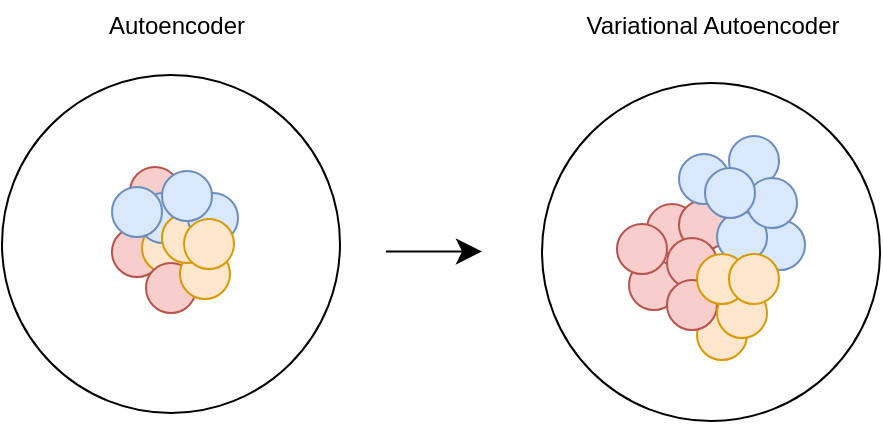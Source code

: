 <mxfile version="24.2.8" type="device">
  <diagram id="6z4z0dgeHVRzseD3TE6u" name="Página-1">
    <mxGraphModel dx="830" dy="439" grid="0" gridSize="10" guides="1" tooltips="1" connect="1" arrows="1" fold="1" page="1" pageScale="0.5" pageWidth="1169" pageHeight="827" math="0" shadow="0">
      <root>
        <mxCell id="0" />
        <mxCell id="1" parent="0" />
        <mxCell id="YlQFg7eeWTqVxp3_QZAZ-2" value="" style="ellipse;whiteSpace=wrap;html=1;aspect=fixed;rotation=0;" vertex="1" parent="1">
          <mxGeometry x="100" y="158.5" width="169" height="169" as="geometry" />
        </mxCell>
        <mxCell id="YlQFg7eeWTqVxp3_QZAZ-37" value="" style="edgeStyle=orthogonalEdgeStyle;rounded=0;orthogonalLoop=1;jettySize=auto;html=1;endSize=10;targetPerimeterSpacing=10;sourcePerimeterSpacing=11;jumpSize=6;startSize=14;" edge="1" parent="1">
          <mxGeometry relative="1" as="geometry">
            <mxPoint x="292" y="246.73" as="sourcePoint" />
            <mxPoint x="340" y="246.73" as="targetPoint" />
          </mxGeometry>
        </mxCell>
        <mxCell id="YlQFg7eeWTqVxp3_QZAZ-4" value="" style="ellipse;whiteSpace=wrap;html=1;aspect=fixed;fillColor=#f8cecc;strokeColor=#b85450;" vertex="1" parent="1">
          <mxGeometry x="168" y="220.5" width="25" height="25" as="geometry" />
        </mxCell>
        <mxCell id="YlQFg7eeWTqVxp3_QZAZ-5" value="" style="ellipse;whiteSpace=wrap;html=1;aspect=fixed;fillColor=#f8cecc;strokeColor=#b85450;" vertex="1" parent="1">
          <mxGeometry x="174" y="215.5" width="25" height="25" as="geometry" />
        </mxCell>
        <mxCell id="YlQFg7eeWTqVxp3_QZAZ-6" value="" style="ellipse;whiteSpace=wrap;html=1;aspect=fixed;fillColor=#f8cecc;strokeColor=#b85450;" vertex="1" parent="1">
          <mxGeometry x="166" y="220.5" width="25" height="25" as="geometry" />
        </mxCell>
        <mxCell id="YlQFg7eeWTqVxp3_QZAZ-7" value="" style="ellipse;whiteSpace=wrap;html=1;aspect=fixed;fillColor=#dae8fc;strokeColor=#6c8ebf;" vertex="1" parent="1">
          <mxGeometry x="170" y="225.5" width="25" height="25" as="geometry" />
        </mxCell>
        <mxCell id="YlQFg7eeWTqVxp3_QZAZ-8" value="" style="ellipse;whiteSpace=wrap;html=1;aspect=fixed;fillColor=#f8cecc;strokeColor=#b85450;" vertex="1" parent="1">
          <mxGeometry x="164" y="204.5" width="25" height="25" as="geometry" />
        </mxCell>
        <mxCell id="YlQFg7eeWTqVxp3_QZAZ-9" value="" style="ellipse;whiteSpace=wrap;html=1;aspect=fixed;fillColor=#f8cecc;strokeColor=#b85450;" vertex="1" parent="1">
          <mxGeometry x="155" y="234.5" width="25" height="25" as="geometry" />
        </mxCell>
        <mxCell id="YlQFg7eeWTqVxp3_QZAZ-10" value="" style="ellipse;whiteSpace=wrap;html=1;aspect=fixed;fillColor=#ffe6cc;strokeColor=#d79b00;" vertex="1" parent="1">
          <mxGeometry x="170" y="232.5" width="25" height="25" as="geometry" />
        </mxCell>
        <mxCell id="YlQFg7eeWTqVxp3_QZAZ-11" value="" style="ellipse;whiteSpace=wrap;html=1;aspect=fixed;fillColor=#f8cecc;strokeColor=#b85450;" vertex="1" parent="1">
          <mxGeometry x="172" y="252.5" width="25" height="25" as="geometry" />
        </mxCell>
        <mxCell id="YlQFg7eeWTqVxp3_QZAZ-12" value="" style="ellipse;whiteSpace=wrap;html=1;aspect=fixed;direction=west;fillColor=#dae8fc;strokeColor=#6c8ebf;" vertex="1" parent="1">
          <mxGeometry x="180" y="220.5" width="25" height="25" as="geometry" />
        </mxCell>
        <mxCell id="YlQFg7eeWTqVxp3_QZAZ-13" value="" style="ellipse;whiteSpace=wrap;html=1;aspect=fixed;direction=west;fillColor=#dae8fc;strokeColor=#6c8ebf;" vertex="1" parent="1">
          <mxGeometry x="168" y="217.5" width="25" height="25" as="geometry" />
        </mxCell>
        <mxCell id="YlQFg7eeWTqVxp3_QZAZ-14" value="" style="ellipse;whiteSpace=wrap;html=1;aspect=fixed;direction=west;fillColor=#ffe6cc;strokeColor=#d79b00;" vertex="1" parent="1">
          <mxGeometry x="189" y="245.5" width="25" height="25" as="geometry" />
        </mxCell>
        <mxCell id="YlQFg7eeWTqVxp3_QZAZ-15" value="" style="ellipse;whiteSpace=wrap;html=1;aspect=fixed;direction=west;fillColor=#dae8fc;strokeColor=#6c8ebf;" vertex="1" parent="1">
          <mxGeometry x="155" y="214.5" width="25" height="25" as="geometry" />
        </mxCell>
        <mxCell id="YlQFg7eeWTqVxp3_QZAZ-16" value="" style="ellipse;whiteSpace=wrap;html=1;aspect=fixed;direction=west;fillColor=#ffe6cc;strokeColor=#d79b00;" vertex="1" parent="1">
          <mxGeometry x="180" y="227.5" width="25" height="25" as="geometry" />
        </mxCell>
        <mxCell id="YlQFg7eeWTqVxp3_QZAZ-17" value="" style="ellipse;whiteSpace=wrap;html=1;aspect=fixed;direction=west;fillColor=#dae8fc;strokeColor=#6c8ebf;" vertex="1" parent="1">
          <mxGeometry x="193" y="217.5" width="25" height="25" as="geometry" />
        </mxCell>
        <mxCell id="YlQFg7eeWTqVxp3_QZAZ-18" value="" style="ellipse;whiteSpace=wrap;html=1;aspect=fixed;direction=west;fillColor=#ffe6cc;strokeColor=#d79b00;" vertex="1" parent="1">
          <mxGeometry x="191" y="230.5" width="25" height="25" as="geometry" />
        </mxCell>
        <mxCell id="YlQFg7eeWTqVxp3_QZAZ-19" value="" style="ellipse;whiteSpace=wrap;html=1;aspect=fixed;direction=west;fillColor=#dae8fc;strokeColor=#6c8ebf;" vertex="1" parent="1">
          <mxGeometry x="180" y="206.5" width="25" height="25" as="geometry" />
        </mxCell>
        <mxCell id="YlQFg7eeWTqVxp3_QZAZ-38" value="" style="ellipse;whiteSpace=wrap;html=1;aspect=fixed;rotation=0;" vertex="1" parent="1">
          <mxGeometry x="370" y="162.5" width="169" height="169" as="geometry" />
        </mxCell>
        <mxCell id="YlQFg7eeWTqVxp3_QZAZ-39" value="" style="ellipse;whiteSpace=wrap;html=1;aspect=fixed;fillColor=#f8cecc;strokeColor=#b85450;" vertex="1" parent="1">
          <mxGeometry x="422.5" y="223" width="25" height="25" as="geometry" />
        </mxCell>
        <mxCell id="YlQFg7eeWTqVxp3_QZAZ-40" value="" style="ellipse;whiteSpace=wrap;html=1;aspect=fixed;fillColor=#f8cecc;strokeColor=#b85450;" vertex="1" parent="1">
          <mxGeometry x="438.5" y="221" width="25" height="25" as="geometry" />
        </mxCell>
        <mxCell id="YlQFg7eeWTqVxp3_QZAZ-41" value="" style="ellipse;whiteSpace=wrap;html=1;aspect=fixed;fillColor=#f8cecc;strokeColor=#b85450;" vertex="1" parent="1">
          <mxGeometry x="413.5" y="251" width="25" height="25" as="geometry" />
        </mxCell>
        <mxCell id="YlQFg7eeWTqVxp3_QZAZ-42" value="" style="ellipse;whiteSpace=wrap;html=1;aspect=fixed;fillColor=#dae8fc;strokeColor=#6c8ebf;" vertex="1" parent="1">
          <mxGeometry x="476.5" y="231" width="25" height="25" as="geometry" />
        </mxCell>
        <mxCell id="YlQFg7eeWTqVxp3_QZAZ-43" value="" style="ellipse;whiteSpace=wrap;html=1;aspect=fixed;fillColor=#f8cecc;strokeColor=#b85450;" vertex="1" parent="1">
          <mxGeometry x="407.5" y="233" width="25" height="25" as="geometry" />
        </mxCell>
        <mxCell id="YlQFg7eeWTqVxp3_QZAZ-44" value="" style="ellipse;whiteSpace=wrap;html=1;aspect=fixed;fillColor=#f8cecc;strokeColor=#b85450;" vertex="1" parent="1">
          <mxGeometry x="432.5" y="240" width="25" height="25" as="geometry" />
        </mxCell>
        <mxCell id="YlQFg7eeWTqVxp3_QZAZ-45" value="" style="ellipse;whiteSpace=wrap;html=1;aspect=fixed;fillColor=#ffe6cc;strokeColor=#d79b00;" vertex="1" parent="1">
          <mxGeometry x="447.5" y="276" width="25" height="25" as="geometry" />
        </mxCell>
        <mxCell id="YlQFg7eeWTqVxp3_QZAZ-46" value="" style="ellipse;whiteSpace=wrap;html=1;aspect=fixed;fillColor=#f8cecc;strokeColor=#b85450;" vertex="1" parent="1">
          <mxGeometry x="432.5" y="261" width="25" height="25" as="geometry" />
        </mxCell>
        <mxCell id="YlQFg7eeWTqVxp3_QZAZ-47" value="" style="ellipse;whiteSpace=wrap;html=1;aspect=fixed;direction=west;fillColor=#dae8fc;strokeColor=#6c8ebf;" vertex="1" parent="1">
          <mxGeometry x="457.5" y="227" width="25" height="25" as="geometry" />
        </mxCell>
        <mxCell id="YlQFg7eeWTqVxp3_QZAZ-48" value="" style="ellipse;whiteSpace=wrap;html=1;aspect=fixed;direction=west;fillColor=#dae8fc;strokeColor=#6c8ebf;" vertex="1" parent="1">
          <mxGeometry x="463.5" y="189" width="25" height="25" as="geometry" />
        </mxCell>
        <mxCell id="YlQFg7eeWTqVxp3_QZAZ-49" value="" style="ellipse;whiteSpace=wrap;html=1;aspect=fixed;direction=west;fillColor=#ffe6cc;strokeColor=#d79b00;" vertex="1" parent="1">
          <mxGeometry x="457.5" y="265" width="25" height="25" as="geometry" />
        </mxCell>
        <mxCell id="YlQFg7eeWTqVxp3_QZAZ-50" value="" style="ellipse;whiteSpace=wrap;html=1;aspect=fixed;direction=west;fillColor=#dae8fc;strokeColor=#6c8ebf;" vertex="1" parent="1">
          <mxGeometry x="438.5" y="198" width="25" height="25" as="geometry" />
        </mxCell>
        <mxCell id="YlQFg7eeWTqVxp3_QZAZ-51" value="" style="ellipse;whiteSpace=wrap;html=1;aspect=fixed;direction=west;fillColor=#ffe6cc;strokeColor=#d79b00;" vertex="1" parent="1">
          <mxGeometry x="447.5" y="248" width="25" height="25" as="geometry" />
        </mxCell>
        <mxCell id="YlQFg7eeWTqVxp3_QZAZ-52" value="" style="ellipse;whiteSpace=wrap;html=1;aspect=fixed;direction=west;fillColor=#dae8fc;strokeColor=#6c8ebf;" vertex="1" parent="1">
          <mxGeometry x="472.5" y="210" width="25" height="25" as="geometry" />
        </mxCell>
        <mxCell id="YlQFg7eeWTqVxp3_QZAZ-53" value="" style="ellipse;whiteSpace=wrap;html=1;aspect=fixed;direction=west;fillColor=#ffe6cc;strokeColor=#d79b00;" vertex="1" parent="1">
          <mxGeometry x="463.5" y="248" width="25" height="25" as="geometry" />
        </mxCell>
        <mxCell id="YlQFg7eeWTqVxp3_QZAZ-54" value="" style="ellipse;whiteSpace=wrap;html=1;aspect=fixed;direction=west;fillColor=#dae8fc;strokeColor=#6c8ebf;" vertex="1" parent="1">
          <mxGeometry x="451.5" y="205" width="25" height="25" as="geometry" />
        </mxCell>
        <mxCell id="YlQFg7eeWTqVxp3_QZAZ-55" value="Autoencoder" style="text;html=1;align=center;verticalAlign=middle;resizable=0;points=[];autosize=1;strokeColor=none;fillColor=none;" vertex="1" parent="1">
          <mxGeometry x="143.5" y="121" width="86" height="26" as="geometry" />
        </mxCell>
        <mxCell id="YlQFg7eeWTqVxp3_QZAZ-56" value="Variational Autoencoder" style="text;html=1;align=center;verticalAlign=middle;resizable=0;points=[];autosize=1;strokeColor=none;fillColor=none;" vertex="1" parent="1">
          <mxGeometry x="382" y="121" width="145" height="26" as="geometry" />
        </mxCell>
      </root>
    </mxGraphModel>
  </diagram>
</mxfile>

